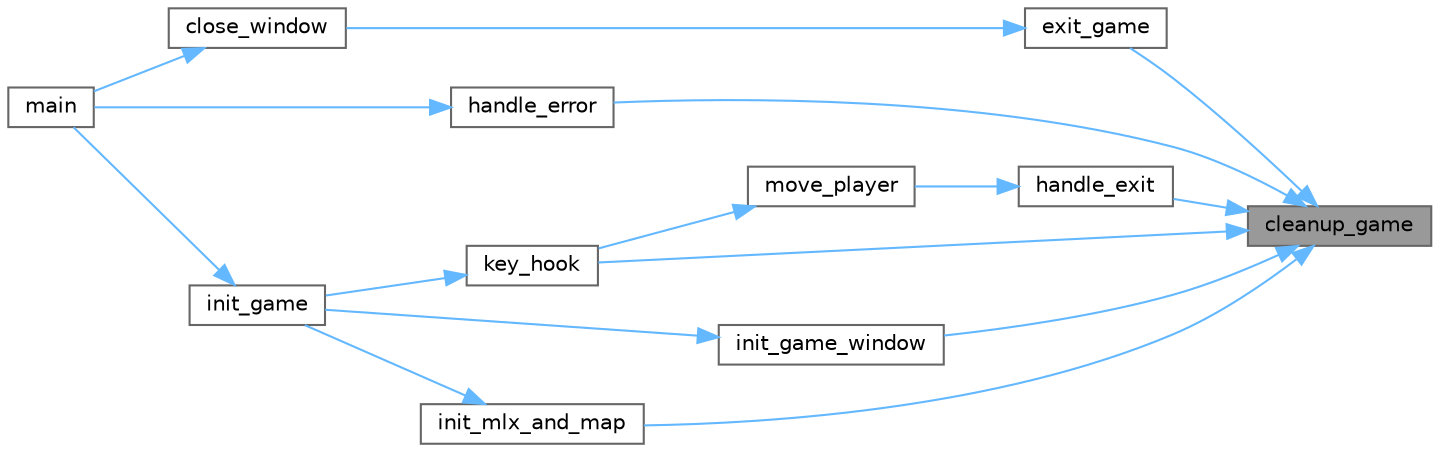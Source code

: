 digraph "cleanup_game"
{
 // INTERACTIVE_SVG=YES
 // LATEX_PDF_SIZE
  bgcolor="transparent";
  edge [fontname=Helvetica,fontsize=10,labelfontname=Helvetica,labelfontsize=10];
  node [fontname=Helvetica,fontsize=10,shape=box,height=0.2,width=0.4];
  rankdir="RL";
  Node1 [id="Node000001",label="cleanup_game",height=0.2,width=0.4,color="gray40", fillcolor="grey60", style="filled", fontcolor="black",tooltip=" "];
  Node1 -> Node2 [id="edge1_Node000001_Node000002",dir="back",color="steelblue1",style="solid",tooltip=" "];
  Node2 [id="Node000002",label="exit_game",height=0.2,width=0.4,color="grey40", fillcolor="white", style="filled",URL="$main_8c.html#a11ca5d43d15c9c5efab34595354e649d",tooltip=" "];
  Node2 -> Node3 [id="edge2_Node000002_Node000003",dir="back",color="steelblue1",style="solid",tooltip=" "];
  Node3 [id="Node000003",label="close_window",height=0.2,width=0.4,color="grey40", fillcolor="white", style="filled",URL="$main_8c.html#a11e0b73c01ab79529c5862a102b1b2d5",tooltip=" "];
  Node3 -> Node4 [id="edge3_Node000003_Node000004",dir="back",color="steelblue1",style="solid",tooltip=" "];
  Node4 [id="Node000004",label="main",height=0.2,width=0.4,color="grey40", fillcolor="white", style="filled",URL="$main_8c.html#a3c04138a5bfe5d72780bb7e82a18e627",tooltip=" "];
  Node1 -> Node5 [id="edge4_Node000001_Node000005",dir="back",color="steelblue1",style="solid",tooltip=" "];
  Node5 [id="Node000005",label="handle_error",height=0.2,width=0.4,color="grey40", fillcolor="white", style="filled",URL="$utils_8c.html#a8d321f33b7ee1109310b116ebd23081c",tooltip=" "];
  Node5 -> Node4 [id="edge5_Node000005_Node000004",dir="back",color="steelblue1",style="solid",tooltip=" "];
  Node1 -> Node6 [id="edge6_Node000001_Node000006",dir="back",color="steelblue1",style="solid",tooltip=" "];
  Node6 [id="Node000006",label="handle_exit",height=0.2,width=0.4,color="grey40", fillcolor="white", style="filled",URL="$player_8c.html#a65502129be7b2f3e287c6086143cfeba",tooltip=" "];
  Node6 -> Node7 [id="edge7_Node000006_Node000007",dir="back",color="steelblue1",style="solid",tooltip=" "];
  Node7 [id="Node000007",label="move_player",height=0.2,width=0.4,color="grey40", fillcolor="white", style="filled",URL="$player_8c.html#ae2e77f7fc1b09df20db5400adc4d8595",tooltip="Handles player movement and collision."];
  Node7 -> Node8 [id="edge8_Node000007_Node000008",dir="back",color="steelblue1",style="solid",tooltip=" "];
  Node8 [id="Node000008",label="key_hook",height=0.2,width=0.4,color="grey40", fillcolor="white", style="filled",URL="$player_8c.html#a57186e90338fdf78b81242e92e563823",tooltip="Handles keyboard input events."];
  Node8 -> Node9 [id="edge9_Node000008_Node000009",dir="back",color="steelblue1",style="solid",tooltip=" "];
  Node9 [id="Node000009",label="init_game",height=0.2,width=0.4,color="grey40", fillcolor="white", style="filled",URL="$init__main_8c.html#a07af3347aa3856589df3f78056ef1cd1",tooltip="Main game initialization function."];
  Node9 -> Node4 [id="edge10_Node000009_Node000004",dir="back",color="steelblue1",style="solid",tooltip=" "];
  Node1 -> Node10 [id="edge11_Node000001_Node000010",dir="back",color="steelblue1",style="solid",tooltip=" "];
  Node10 [id="Node000010",label="init_game_window",height=0.2,width=0.4,color="grey40", fillcolor="white", style="filled",URL="$init__main_8c.html#a2b5f5ea698ac0b148d9327d0290dc115",tooltip=" "];
  Node10 -> Node9 [id="edge12_Node000010_Node000009",dir="back",color="steelblue1",style="solid",tooltip=" "];
  Node1 -> Node11 [id="edge13_Node000001_Node000011",dir="back",color="steelblue1",style="solid",tooltip=" "];
  Node11 [id="Node000011",label="init_mlx_and_map",height=0.2,width=0.4,color="grey40", fillcolor="white", style="filled",URL="$init__main_8c.html#a144dd69d560b7542ee30156c40f03bfa",tooltip=" "];
  Node11 -> Node9 [id="edge14_Node000011_Node000009",dir="back",color="steelblue1",style="solid",tooltip=" "];
  Node1 -> Node8 [id="edge15_Node000001_Node000008",dir="back",color="steelblue1",style="solid",tooltip=" "];
}
